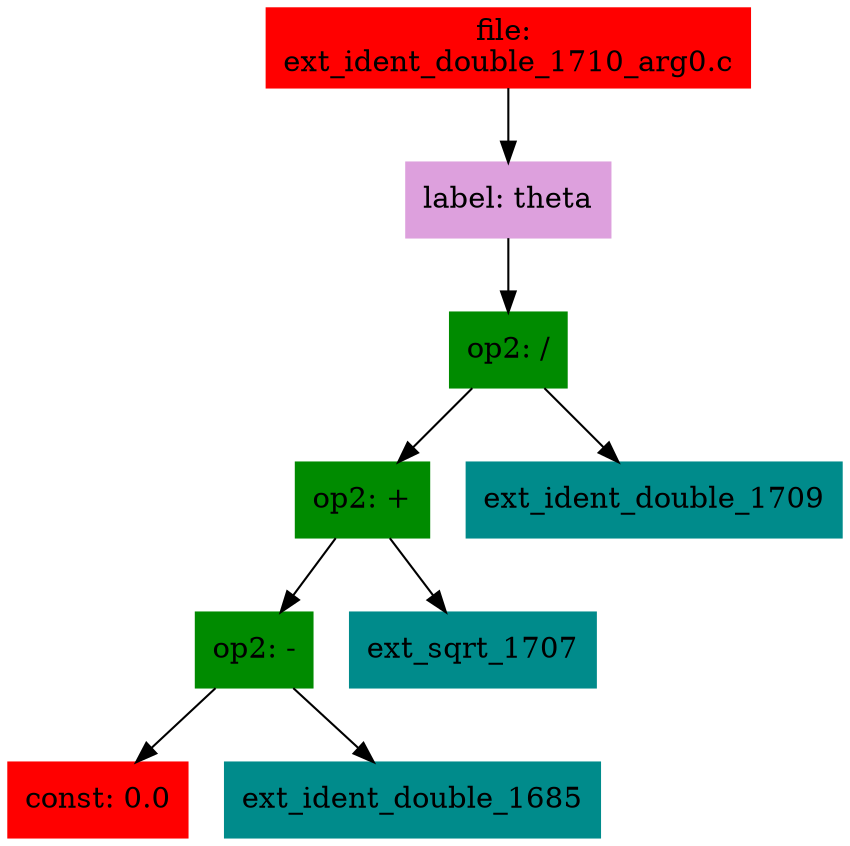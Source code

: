 digraph G {
node [shape=box]

0 [label="file: 
ext_ident_double_1710_arg0.c",color=red, style=filled]
1 [label="label: theta",color=plum, style=filled]
0 -> 1
2 [label="op2: /",color=green4, style=filled]
1 -> 2
3 [label="op2: +",color=green4, style=filled]
2 -> 3
4 [label="op2: -",color=green4, style=filled]
3 -> 4
5 [label="const: 0.0",color=red1, style=filled]
4 -> 5
6 [label="ext_ident_double_1685",color=cyan4, style=filled]
4 -> 6
23 [label="ext_sqrt_1707",color=cyan4, style=filled]
3 -> 23
663 [label="ext_ident_double_1709",color=cyan4, style=filled]
2 -> 663


}

